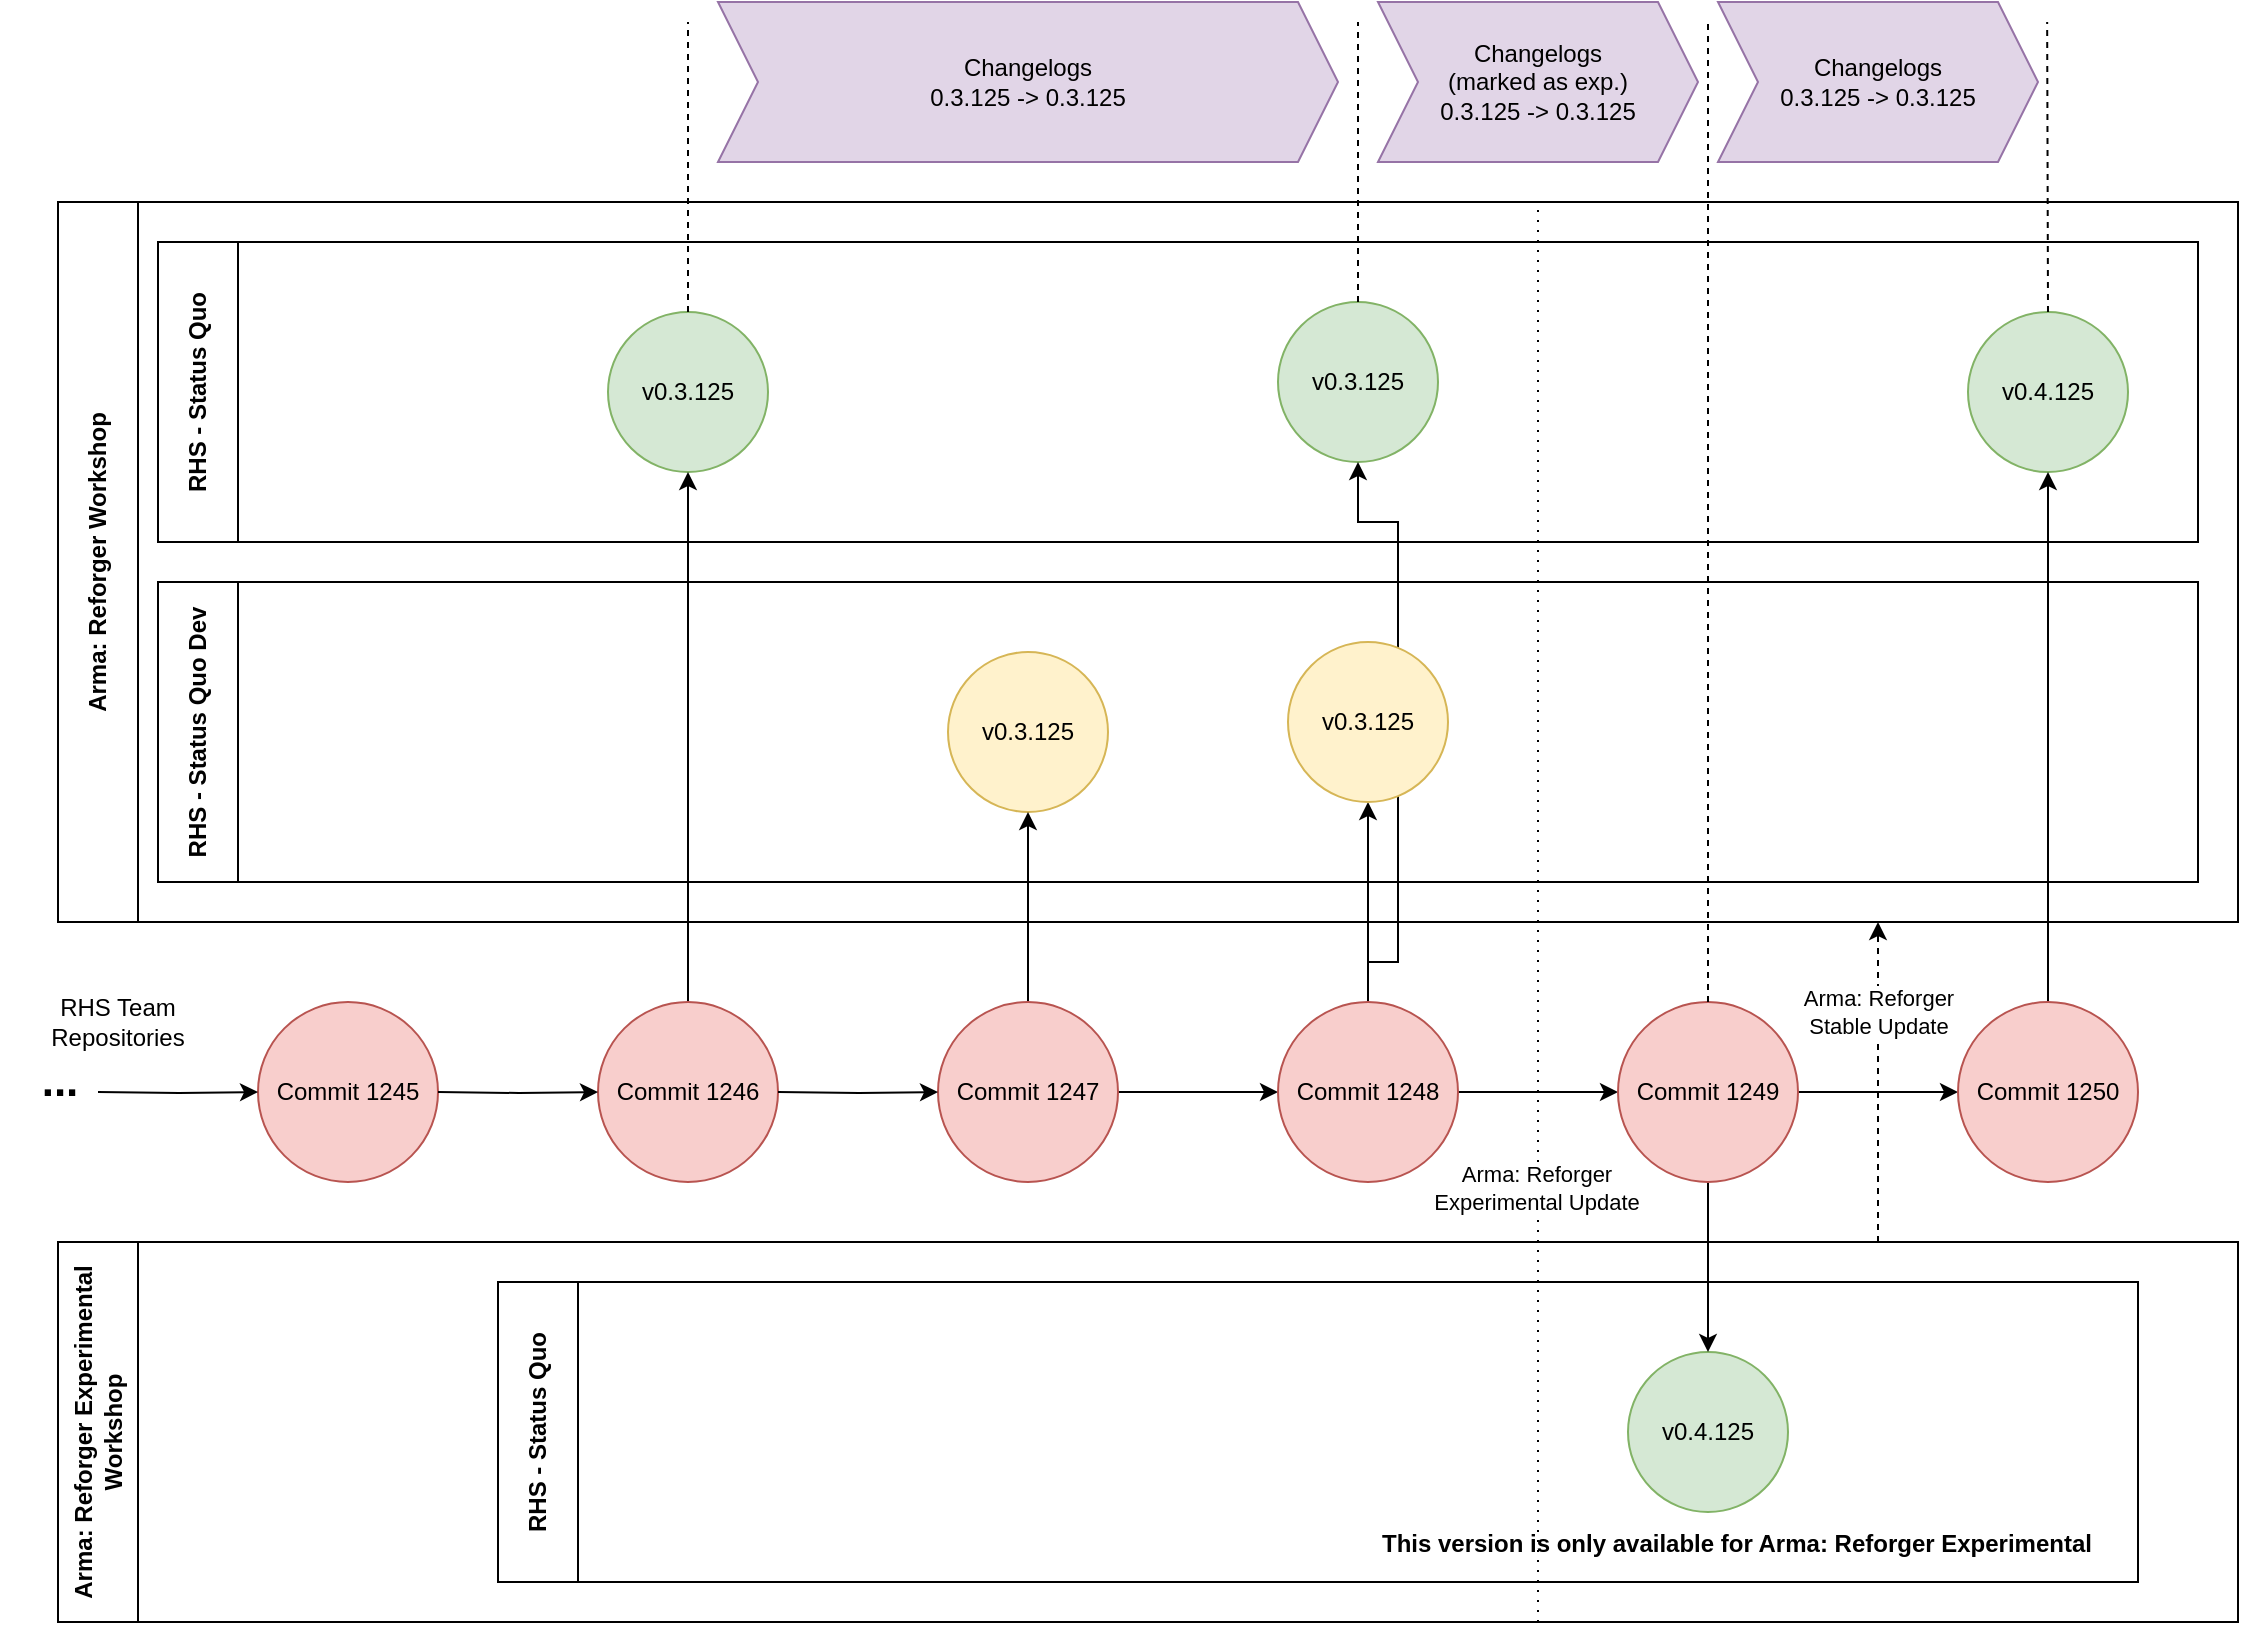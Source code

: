 <mxfile version="22.0.4" type="device">
  <diagram name="Page-1" id="6Xy1yMc14-kUP4K_e5i5">
    <mxGraphModel dx="2765" dy="1125" grid="1" gridSize="10" guides="1" tooltips="1" connect="1" arrows="1" fold="1" page="1" pageScale="1" pageWidth="850" pageHeight="1100" math="0" shadow="0">
      <root>
        <mxCell id="0" />
        <mxCell id="1" parent="0" />
        <mxCell id="Pgst2p6wK0Jo6bLCeBXd-2" value="Arma: Reforger Workshop" style="swimlane;horizontal=0;whiteSpace=wrap;html=1;startSize=40;" vertex="1" parent="1">
          <mxGeometry x="20" y="160" width="1090" height="360" as="geometry" />
        </mxCell>
        <mxCell id="Pgst2p6wK0Jo6bLCeBXd-1" value="RHS - Status Quo" style="swimlane;horizontal=0;whiteSpace=wrap;html=1;startSize=40;" vertex="1" parent="Pgst2p6wK0Jo6bLCeBXd-2">
          <mxGeometry x="50" y="20" width="1020" height="150" as="geometry" />
        </mxCell>
        <mxCell id="Pgst2p6wK0Jo6bLCeBXd-23" value="v0.3.125" style="ellipse;whiteSpace=wrap;html=1;aspect=fixed;fillColor=#d5e8d4;strokeColor=#82b366;" vertex="1" parent="Pgst2p6wK0Jo6bLCeBXd-1">
          <mxGeometry x="560" y="30" width="80" height="80" as="geometry" />
        </mxCell>
        <mxCell id="Pgst2p6wK0Jo6bLCeBXd-35" value="v0.4.125" style="ellipse;whiteSpace=wrap;html=1;aspect=fixed;fillColor=#d5e8d4;strokeColor=#82b366;" vertex="1" parent="Pgst2p6wK0Jo6bLCeBXd-1">
          <mxGeometry x="905" y="35" width="80" height="80" as="geometry" />
        </mxCell>
        <mxCell id="Pgst2p6wK0Jo6bLCeBXd-37" value="v0.3.125" style="ellipse;whiteSpace=wrap;html=1;aspect=fixed;fillColor=#d5e8d4;strokeColor=#82b366;" vertex="1" parent="Pgst2p6wK0Jo6bLCeBXd-1">
          <mxGeometry x="225" y="35" width="80" height="80" as="geometry" />
        </mxCell>
        <mxCell id="Pgst2p6wK0Jo6bLCeBXd-3" value="RHS - Status Quo Dev" style="swimlane;horizontal=0;whiteSpace=wrap;html=1;startSize=40;" vertex="1" parent="Pgst2p6wK0Jo6bLCeBXd-2">
          <mxGeometry x="50" y="190" width="1020" height="150" as="geometry" />
        </mxCell>
        <mxCell id="Pgst2p6wK0Jo6bLCeBXd-17" value="v0.3.125" style="ellipse;whiteSpace=wrap;html=1;aspect=fixed;fillColor=#fff2cc;strokeColor=#d6b656;" vertex="1" parent="Pgst2p6wK0Jo6bLCeBXd-3">
          <mxGeometry x="395" y="35" width="80" height="80" as="geometry" />
        </mxCell>
        <mxCell id="Pgst2p6wK0Jo6bLCeBXd-4" value="Arma: Reforger Experimental Workshop" style="swimlane;horizontal=0;whiteSpace=wrap;html=1;startSize=40;" vertex="1" parent="1">
          <mxGeometry x="20" y="680" width="1090" height="190" as="geometry" />
        </mxCell>
        <mxCell id="Pgst2p6wK0Jo6bLCeBXd-5" value="RHS - Status Quo" style="swimlane;horizontal=0;whiteSpace=wrap;html=1;startSize=40;" vertex="1" parent="Pgst2p6wK0Jo6bLCeBXd-4">
          <mxGeometry x="220" y="20" width="820" height="150" as="geometry" />
        </mxCell>
        <mxCell id="Pgst2p6wK0Jo6bLCeBXd-27" value="v0.4.125" style="ellipse;whiteSpace=wrap;html=1;aspect=fixed;fillColor=#d5e8d4;strokeColor=#82b366;" vertex="1" parent="Pgst2p6wK0Jo6bLCeBXd-5">
          <mxGeometry x="565" y="35" width="80" height="80" as="geometry" />
        </mxCell>
        <mxCell id="Pgst2p6wK0Jo6bLCeBXd-33" value="" style="endArrow=none;dashed=1;html=1;rounded=0;dashPattern=1 4;" edge="1" parent="Pgst2p6wK0Jo6bLCeBXd-5">
          <mxGeometry width="50" height="50" relative="1" as="geometry">
            <mxPoint x="520" y="170" as="sourcePoint" />
            <mxPoint x="520" y="-540" as="targetPoint" />
          </mxGeometry>
        </mxCell>
        <mxCell id="Pgst2p6wK0Jo6bLCeBXd-34" value="Arma: Reforger&lt;br&gt;Experimental Update" style="edgeLabel;html=1;align=center;verticalAlign=middle;resizable=0;points=[];" vertex="1" connectable="0" parent="Pgst2p6wK0Jo6bLCeBXd-33">
          <mxGeometry x="-0.389" y="1" relative="1" as="geometry">
            <mxPoint as="offset" />
          </mxGeometry>
        </mxCell>
        <mxCell id="Pgst2p6wK0Jo6bLCeBXd-51" value="This version is only available for Arma: Reforger Experimental" style="text;html=1;strokeColor=none;fillColor=none;align=center;verticalAlign=middle;whiteSpace=wrap;rounded=0;fontStyle=1" vertex="1" parent="Pgst2p6wK0Jo6bLCeBXd-5">
          <mxGeometry x="437.5" y="116" width="362.5" height="30" as="geometry" />
        </mxCell>
        <mxCell id="Pgst2p6wK0Jo6bLCeBXd-7" value="Commit 1245" style="ellipse;whiteSpace=wrap;html=1;aspect=fixed;fillColor=#f8cecc;strokeColor=#b85450;" vertex="1" parent="1">
          <mxGeometry x="120" y="560" width="90" height="90" as="geometry" />
        </mxCell>
        <mxCell id="Pgst2p6wK0Jo6bLCeBXd-11" value="" style="edgeStyle=orthogonalEdgeStyle;rounded=0;orthogonalLoop=1;jettySize=auto;html=1;" edge="1" parent="1" target="Pgst2p6wK0Jo6bLCeBXd-7">
          <mxGeometry relative="1" as="geometry">
            <mxPoint x="40" y="605" as="sourcePoint" />
          </mxGeometry>
        </mxCell>
        <mxCell id="Pgst2p6wK0Jo6bLCeBXd-12" value="..." style="text;html=1;strokeColor=none;fillColor=none;align=center;verticalAlign=middle;whiteSpace=wrap;rounded=0;fontStyle=1;fontSize=22;" vertex="1" parent="1">
          <mxGeometry x="-9" y="585" width="60" height="30" as="geometry" />
        </mxCell>
        <mxCell id="Pgst2p6wK0Jo6bLCeBXd-38" style="edgeStyle=orthogonalEdgeStyle;rounded=0;orthogonalLoop=1;jettySize=auto;html=1;exitX=0.5;exitY=0;exitDx=0;exitDy=0;entryX=0.5;entryY=1;entryDx=0;entryDy=0;" edge="1" parent="1" source="Pgst2p6wK0Jo6bLCeBXd-13" target="Pgst2p6wK0Jo6bLCeBXd-37">
          <mxGeometry relative="1" as="geometry" />
        </mxCell>
        <mxCell id="Pgst2p6wK0Jo6bLCeBXd-13" value="Commit 1246" style="ellipse;whiteSpace=wrap;html=1;aspect=fixed;fillColor=#f8cecc;strokeColor=#b85450;" vertex="1" parent="1">
          <mxGeometry x="290" y="560" width="90" height="90" as="geometry" />
        </mxCell>
        <mxCell id="Pgst2p6wK0Jo6bLCeBXd-14" value="" style="edgeStyle=orthogonalEdgeStyle;rounded=0;orthogonalLoop=1;jettySize=auto;html=1;" edge="1" parent="1" target="Pgst2p6wK0Jo6bLCeBXd-13">
          <mxGeometry relative="1" as="geometry">
            <mxPoint x="210" y="605" as="sourcePoint" />
          </mxGeometry>
        </mxCell>
        <mxCell id="Pgst2p6wK0Jo6bLCeBXd-18" value="" style="edgeStyle=orthogonalEdgeStyle;rounded=0;orthogonalLoop=1;jettySize=auto;html=1;" edge="1" parent="1" source="Pgst2p6wK0Jo6bLCeBXd-15" target="Pgst2p6wK0Jo6bLCeBXd-17">
          <mxGeometry relative="1" as="geometry" />
        </mxCell>
        <mxCell id="Pgst2p6wK0Jo6bLCeBXd-48" value="" style="edgeStyle=orthogonalEdgeStyle;rounded=0;orthogonalLoop=1;jettySize=auto;html=1;" edge="1" parent="1" source="Pgst2p6wK0Jo6bLCeBXd-15" target="Pgst2p6wK0Jo6bLCeBXd-21">
          <mxGeometry relative="1" as="geometry" />
        </mxCell>
        <mxCell id="Pgst2p6wK0Jo6bLCeBXd-15" value="Commit 1247" style="ellipse;whiteSpace=wrap;html=1;aspect=fixed;fillColor=#f8cecc;strokeColor=#b85450;" vertex="1" parent="1">
          <mxGeometry x="460" y="560" width="90" height="90" as="geometry" />
        </mxCell>
        <mxCell id="Pgst2p6wK0Jo6bLCeBXd-16" value="" style="edgeStyle=orthogonalEdgeStyle;rounded=0;orthogonalLoop=1;jettySize=auto;html=1;" edge="1" parent="1" target="Pgst2p6wK0Jo6bLCeBXd-15">
          <mxGeometry relative="1" as="geometry">
            <mxPoint x="380" y="605" as="sourcePoint" />
          </mxGeometry>
        </mxCell>
        <mxCell id="Pgst2p6wK0Jo6bLCeBXd-20" value="" style="edgeStyle=orthogonalEdgeStyle;rounded=0;orthogonalLoop=1;jettySize=auto;html=1;" edge="1" parent="1" source="Pgst2p6wK0Jo6bLCeBXd-21" target="Pgst2p6wK0Jo6bLCeBXd-19">
          <mxGeometry relative="1" as="geometry" />
        </mxCell>
        <mxCell id="Pgst2p6wK0Jo6bLCeBXd-24" style="edgeStyle=orthogonalEdgeStyle;rounded=0;orthogonalLoop=1;jettySize=auto;html=1;exitX=0.5;exitY=0;exitDx=0;exitDy=0;" edge="1" parent="1" source="Pgst2p6wK0Jo6bLCeBXd-21" target="Pgst2p6wK0Jo6bLCeBXd-23">
          <mxGeometry relative="1" as="geometry">
            <Array as="points">
              <mxPoint x="675" y="540" />
              <mxPoint x="690" y="540" />
              <mxPoint x="690" y="320" />
              <mxPoint x="670" y="320" />
            </Array>
          </mxGeometry>
        </mxCell>
        <mxCell id="Pgst2p6wK0Jo6bLCeBXd-49" value="" style="edgeStyle=orthogonalEdgeStyle;rounded=0;orthogonalLoop=1;jettySize=auto;html=1;" edge="1" parent="1" source="Pgst2p6wK0Jo6bLCeBXd-21" target="Pgst2p6wK0Jo6bLCeBXd-25">
          <mxGeometry relative="1" as="geometry" />
        </mxCell>
        <mxCell id="Pgst2p6wK0Jo6bLCeBXd-21" value="Commit 1248" style="ellipse;whiteSpace=wrap;html=1;aspect=fixed;fillColor=#f8cecc;strokeColor=#b85450;" vertex="1" parent="1">
          <mxGeometry x="630" y="560" width="90" height="90" as="geometry" />
        </mxCell>
        <mxCell id="Pgst2p6wK0Jo6bLCeBXd-19" value="v0.3.125" style="ellipse;whiteSpace=wrap;html=1;aspect=fixed;fillColor=#fff2cc;strokeColor=#d6b656;" vertex="1" parent="1">
          <mxGeometry x="635" y="380" width="80" height="80" as="geometry" />
        </mxCell>
        <mxCell id="Pgst2p6wK0Jo6bLCeBXd-28" value="" style="edgeStyle=orthogonalEdgeStyle;rounded=0;orthogonalLoop=1;jettySize=auto;html=1;" edge="1" parent="1" source="Pgst2p6wK0Jo6bLCeBXd-25" target="Pgst2p6wK0Jo6bLCeBXd-27">
          <mxGeometry relative="1" as="geometry" />
        </mxCell>
        <mxCell id="Pgst2p6wK0Jo6bLCeBXd-50" value="" style="edgeStyle=orthogonalEdgeStyle;rounded=0;orthogonalLoop=1;jettySize=auto;html=1;" edge="1" parent="1" source="Pgst2p6wK0Jo6bLCeBXd-25" target="Pgst2p6wK0Jo6bLCeBXd-29">
          <mxGeometry relative="1" as="geometry" />
        </mxCell>
        <mxCell id="Pgst2p6wK0Jo6bLCeBXd-25" value="Commit 1249" style="ellipse;whiteSpace=wrap;html=1;aspect=fixed;fillColor=#f8cecc;strokeColor=#b85450;" vertex="1" parent="1">
          <mxGeometry x="800" y="560" width="90" height="90" as="geometry" />
        </mxCell>
        <mxCell id="Pgst2p6wK0Jo6bLCeBXd-36" style="edgeStyle=orthogonalEdgeStyle;rounded=0;orthogonalLoop=1;jettySize=auto;html=1;exitX=0.5;exitY=0;exitDx=0;exitDy=0;entryX=0.5;entryY=1;entryDx=0;entryDy=0;" edge="1" parent="1" source="Pgst2p6wK0Jo6bLCeBXd-29" target="Pgst2p6wK0Jo6bLCeBXd-35">
          <mxGeometry relative="1" as="geometry" />
        </mxCell>
        <mxCell id="Pgst2p6wK0Jo6bLCeBXd-29" value="Commit 1250" style="ellipse;whiteSpace=wrap;html=1;aspect=fixed;fillColor=#f8cecc;strokeColor=#b85450;" vertex="1" parent="1">
          <mxGeometry x="970" y="560" width="90" height="90" as="geometry" />
        </mxCell>
        <mxCell id="Pgst2p6wK0Jo6bLCeBXd-31" value="" style="endArrow=classic;html=1;rounded=0;dashed=1;" edge="1" parent="1">
          <mxGeometry width="50" height="50" relative="1" as="geometry">
            <mxPoint x="930" y="680" as="sourcePoint" />
            <mxPoint x="930" y="520" as="targetPoint" />
          </mxGeometry>
        </mxCell>
        <mxCell id="Pgst2p6wK0Jo6bLCeBXd-32" value="Arma: Reforger&lt;br&gt;Stable Update" style="edgeLabel;html=1;align=center;verticalAlign=middle;resizable=0;points=[];" vertex="1" connectable="0" parent="Pgst2p6wK0Jo6bLCeBXd-31">
          <mxGeometry x="0.438" relative="1" as="geometry">
            <mxPoint as="offset" />
          </mxGeometry>
        </mxCell>
        <mxCell id="Pgst2p6wK0Jo6bLCeBXd-39" value="" style="endArrow=none;dashed=1;html=1;rounded=0;exitX=0.5;exitY=0;exitDx=0;exitDy=0;" edge="1" parent="1" source="Pgst2p6wK0Jo6bLCeBXd-37">
          <mxGeometry width="50" height="50" relative="1" as="geometry">
            <mxPoint x="310" y="150" as="sourcePoint" />
            <mxPoint x="335" y="70" as="targetPoint" />
          </mxGeometry>
        </mxCell>
        <mxCell id="Pgst2p6wK0Jo6bLCeBXd-40" value="" style="endArrow=none;dashed=1;html=1;rounded=0;exitX=0.5;exitY=0;exitDx=0;exitDy=0;" edge="1" parent="1" source="Pgst2p6wK0Jo6bLCeBXd-23">
          <mxGeometry width="50" height="50" relative="1" as="geometry">
            <mxPoint x="670" y="205" as="sourcePoint" />
            <mxPoint x="670" y="70" as="targetPoint" />
          </mxGeometry>
        </mxCell>
        <mxCell id="Pgst2p6wK0Jo6bLCeBXd-41" value="" style="endArrow=none;dashed=1;html=1;rounded=0;exitX=0.5;exitY=0;exitDx=0;exitDy=0;" edge="1" parent="1" source="Pgst2p6wK0Jo6bLCeBXd-35">
          <mxGeometry width="50" height="50" relative="1" as="geometry">
            <mxPoint x="1014.58" y="210" as="sourcePoint" />
            <mxPoint x="1014.58" y="70" as="targetPoint" />
          </mxGeometry>
        </mxCell>
        <mxCell id="Pgst2p6wK0Jo6bLCeBXd-42" value="" style="endArrow=none;dashed=1;html=1;rounded=0;exitX=0.5;exitY=0;exitDx=0;exitDy=0;" edge="1" parent="1" source="Pgst2p6wK0Jo6bLCeBXd-25">
          <mxGeometry width="50" height="50" relative="1" as="geometry">
            <mxPoint x="844.58" y="220" as="sourcePoint" />
            <mxPoint x="845" y="70" as="targetPoint" />
          </mxGeometry>
        </mxCell>
        <mxCell id="Pgst2p6wK0Jo6bLCeBXd-43" value="Changelogs&lt;br&gt;0.3.125 -&amp;gt; 0.3.125" style="shape=step;perimeter=stepPerimeter;whiteSpace=wrap;html=1;fixedSize=1;fillColor=#e1d5e7;strokeColor=#9673a6;" vertex="1" parent="1">
          <mxGeometry x="350" y="60" width="310" height="80" as="geometry" />
        </mxCell>
        <mxCell id="Pgst2p6wK0Jo6bLCeBXd-45" value="Changelogs&lt;br&gt;(marked as exp.)&lt;br&gt;0.3.125 -&amp;gt; 0.3.125" style="shape=step;perimeter=stepPerimeter;whiteSpace=wrap;html=1;fixedSize=1;fillColor=#e1d5e7;strokeColor=#9673a6;" vertex="1" parent="1">
          <mxGeometry x="680" y="60" width="160" height="80" as="geometry" />
        </mxCell>
        <mxCell id="Pgst2p6wK0Jo6bLCeBXd-46" value="Changelogs&lt;br&gt;0.3.125 -&amp;gt; 0.3.125" style="shape=step;perimeter=stepPerimeter;whiteSpace=wrap;html=1;fixedSize=1;fillColor=#e1d5e7;strokeColor=#9673a6;" vertex="1" parent="1">
          <mxGeometry x="850" y="60" width="160" height="80" as="geometry" />
        </mxCell>
        <mxCell id="Pgst2p6wK0Jo6bLCeBXd-47" value="RHS Team Repositories" style="text;html=1;strokeColor=none;fillColor=none;align=center;verticalAlign=middle;whiteSpace=wrap;rounded=0;" vertex="1" parent="1">
          <mxGeometry y="555" width="100" height="30" as="geometry" />
        </mxCell>
      </root>
    </mxGraphModel>
  </diagram>
</mxfile>
